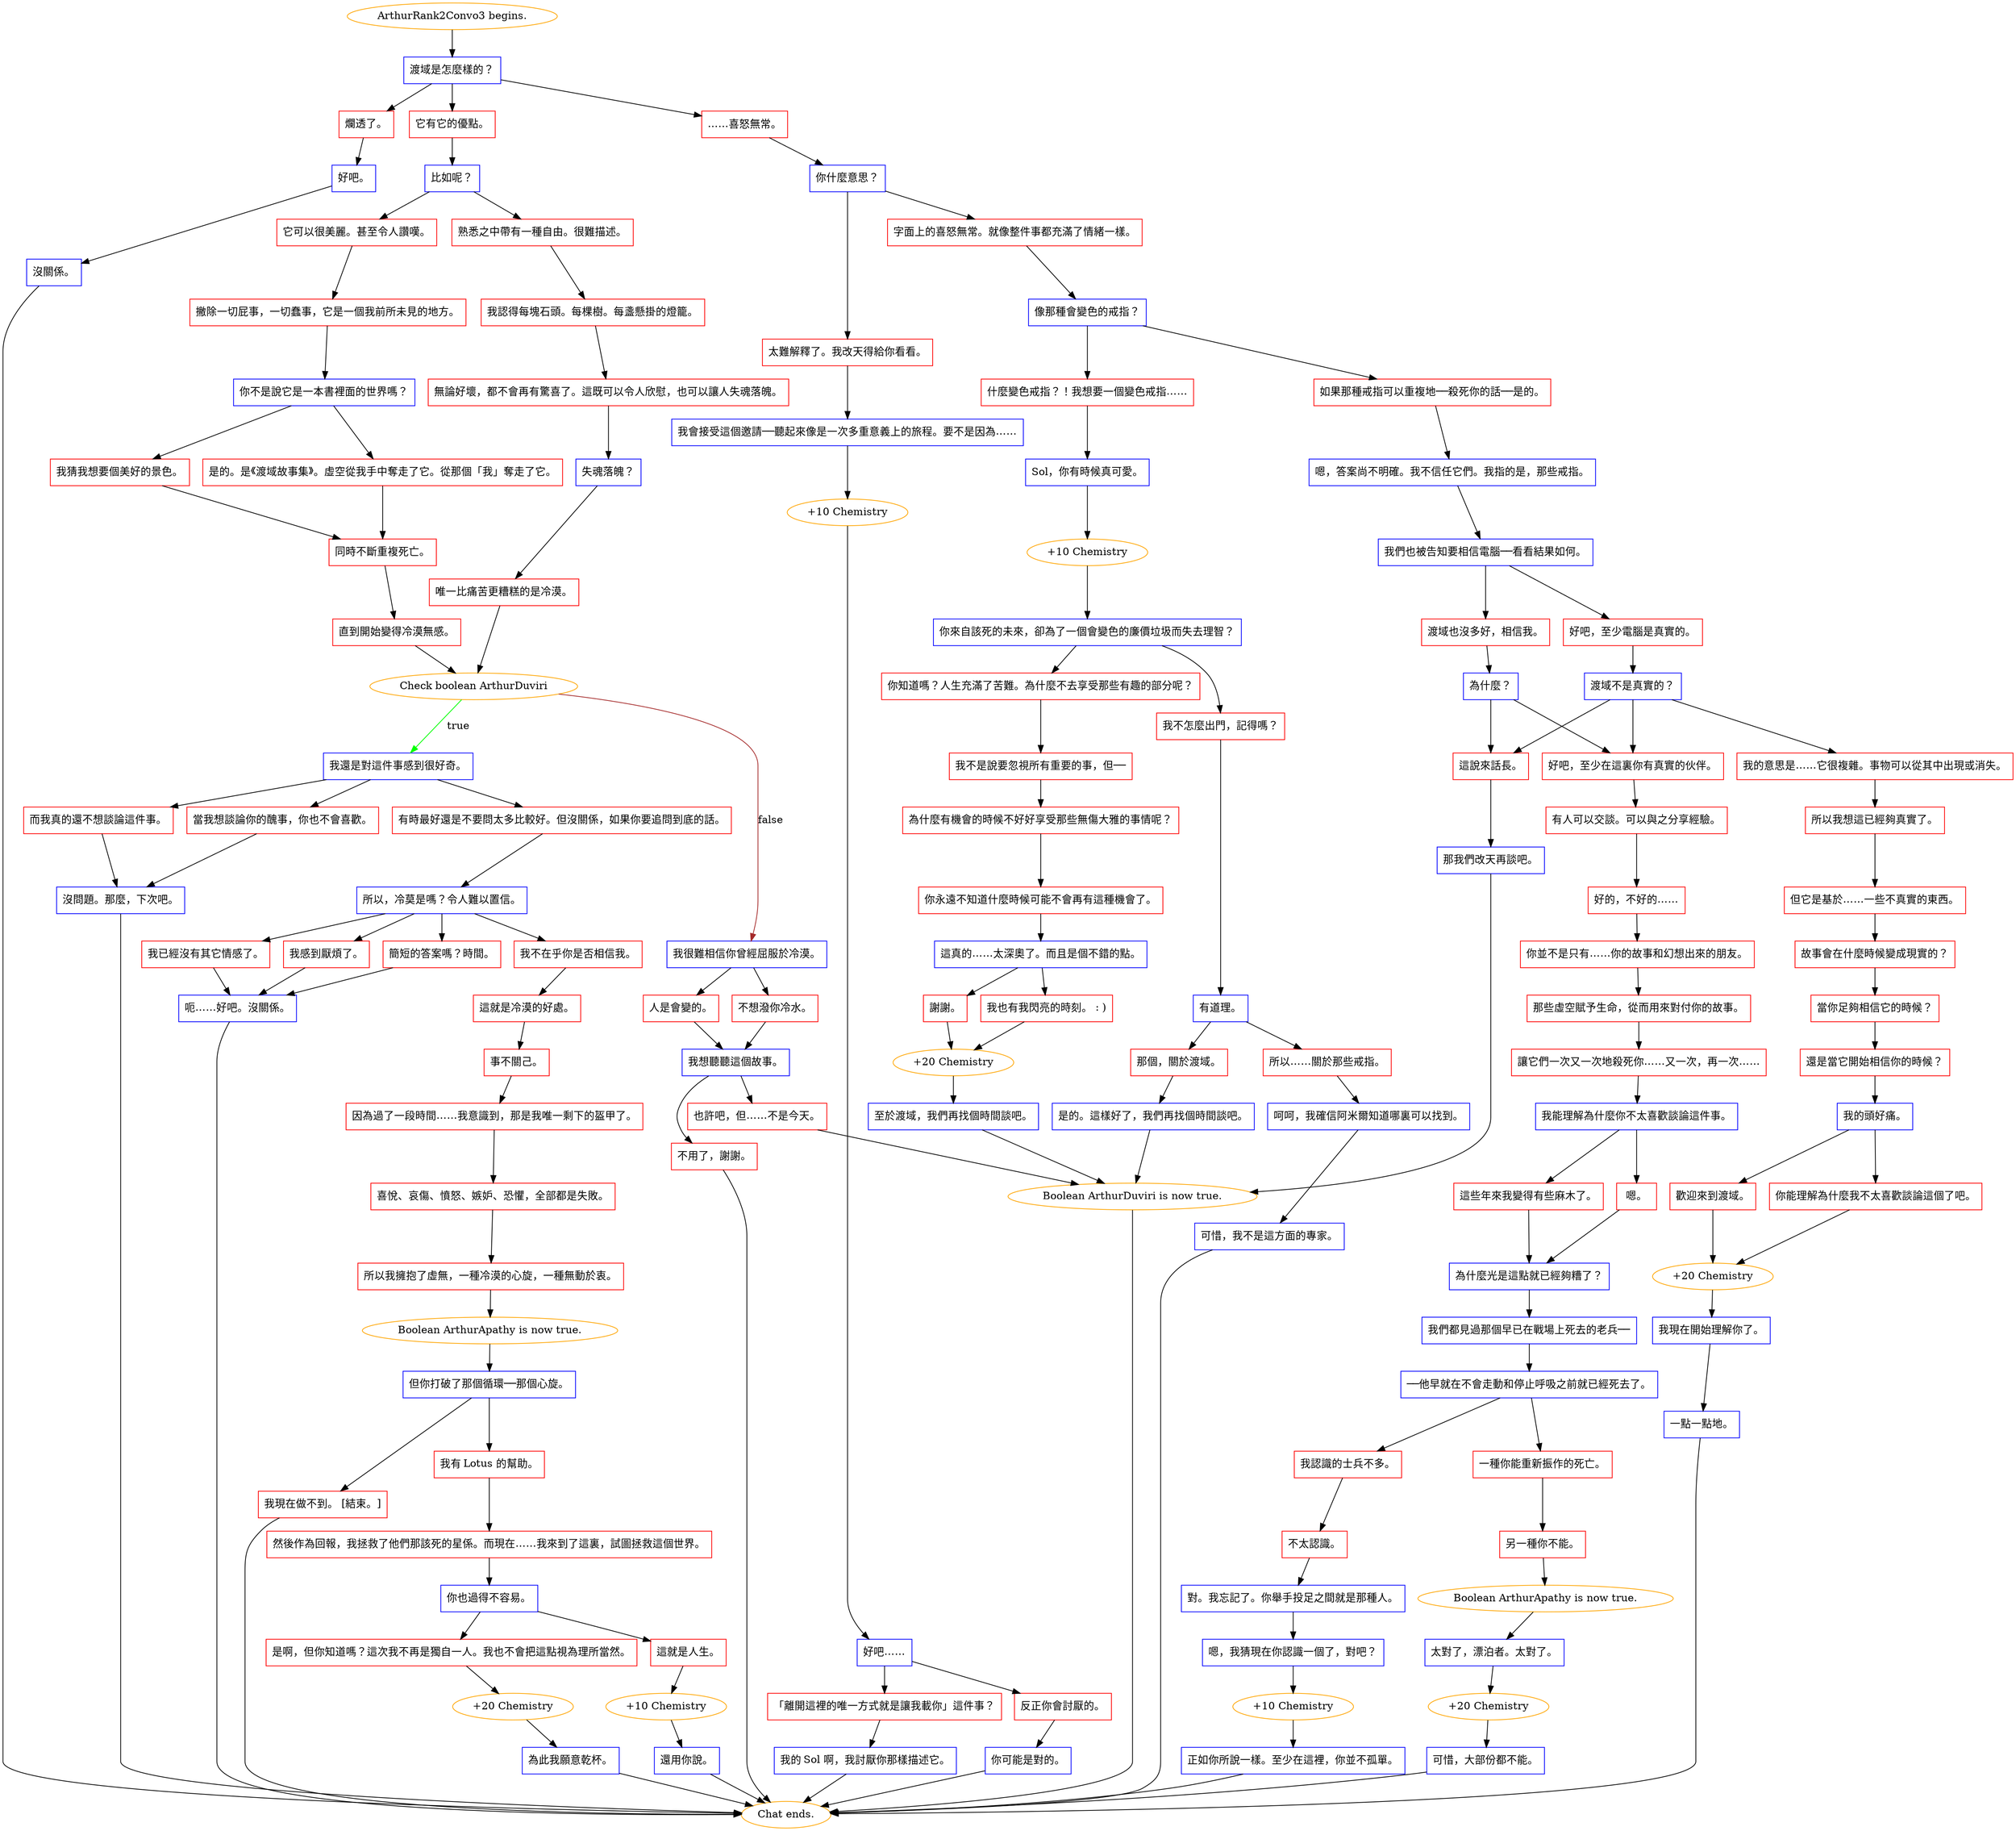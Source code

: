 digraph {
	"ArthurRank2Convo3 begins." [color=orange];
		"ArthurRank2Convo3 begins." -> j1093136031;
	j1093136031 [label="渡域是怎麼樣的？",shape=box,color=blue];
		j1093136031 -> j3261340458;
		j1093136031 -> j873594828;
		j1093136031 -> j102173187;
	j3261340458 [label="它有它的優點。",shape=box,color=red];
		j3261340458 -> j1601933795;
	j873594828 [label="……喜怒無常。",shape=box,color=red];
		j873594828 -> j1268294014;
	j102173187 [label="爛透了。",shape=box,color=red];
		j102173187 -> j2696361446;
	j1601933795 [label="比如呢？",shape=box,color=blue];
		j1601933795 -> j3957352839;
		j1601933795 -> j586821350;
	j1268294014 [label="你什麼意思？",shape=box,color=blue];
		j1268294014 -> j331157483;
		j1268294014 -> j407248497;
	j2696361446 [label="好吧。",shape=box,color=blue];
		j2696361446 -> j362030487;
	j3957352839 [label="它可以很美麗。甚至令人讚嘆。",shape=box,color=red];
		j3957352839 -> j3588063136;
	j586821350 [label="熟悉之中帶有一種自由。很難描述。",shape=box,color=red];
		j586821350 -> j1875274500;
	j331157483 [label="字面上的喜怒無常。就像整件事都充滿了情緒一樣。",shape=box,color=red];
		j331157483 -> j3417754056;
	j407248497 [label="太難解釋了。我改天得給你看看。",shape=box,color=red];
		j407248497 -> j103089651;
	j362030487 [label="沒關係。",shape=box,color=blue];
		j362030487 -> "Chat ends.";
	j3588063136 [label="撇除一切屁事，一切蠢事，它是一個我前所未見的地方。",shape=box,color=red];
		j3588063136 -> j588753306;
	j1875274500 [label="我認得每塊石頭。每棵樹。每盞懸掛的燈籠。",shape=box,color=red];
		j1875274500 -> j96286274;
	j3417754056 [label="像那種會變色的戒指？",shape=box,color=blue];
		j3417754056 -> j1514494581;
		j3417754056 -> j2051574360;
	j103089651 [label="我會接受這個邀請──聽起來像是一次多重意義上的旅程。要不是因為……",shape=box,color=blue];
		j103089651 -> j271665772;
	"Chat ends." [color=orange];
	j588753306 [label="你不是說它是一本書裡面的世界嗎？",shape=box,color=blue];
		j588753306 -> j2821447670;
		j588753306 -> j3729260894;
	j96286274 [label="無論好壞，都不會再有驚喜了。這既可以令人欣慰，也可以讓人失魂落魄。",shape=box,color=red];
		j96286274 -> j1985599712;
	j1514494581 [label="如果那種戒指可以重複地──殺死你的話──是的。",shape=box,color=red];
		j1514494581 -> j4226960545;
	j2051574360 [label="什麼變色戒指？！我想要一個變色戒指……",shape=box,color=red];
		j2051574360 -> j3985479854;
	j271665772 [label="+10 Chemistry",color=orange];
		j271665772 -> j410976526;
	j2821447670 [label="是的。是《渡域故事集》。虛空從我手中奪走了它。從那個「我」奪走了它。",shape=box,color=red];
		j2821447670 -> j668170669;
	j3729260894 [label="我猜我想要個美好的景色。",shape=box,color=red];
		j3729260894 -> j668170669;
	j1985599712 [label="失魂落魄？",shape=box,color=blue];
		j1985599712 -> j736912156;
	j4226960545 [label="嗯，答案尚不明確。我不信任它們。我指的是，那些戒指。",shape=box,color=blue];
		j4226960545 -> j945103566;
	j3985479854 [label="Sol，你有時候真可愛。",shape=box,color=blue];
		j3985479854 -> j1943873279;
	j410976526 [label="好吧……",shape=box,color=blue];
		j410976526 -> j4207604351;
		j410976526 -> j710998428;
	j668170669 [label="同時不斷重複死亡。",shape=box,color=red];
		j668170669 -> j2738563748;
	j736912156 [label="唯一比痛苦更糟糕的是冷漠。",shape=box,color=red];
		j736912156 -> j3977220178;
	j945103566 [label="我們也被告知要相信電腦──看看結果如何。",shape=box,color=blue];
		j945103566 -> j2154798102;
		j945103566 -> j312210084;
	j1943873279 [label="+10 Chemistry",color=orange];
		j1943873279 -> j729785017;
	j4207604351 [label="反正你會討厭的。",shape=box,color=red];
		j4207604351 -> j3086593884;
	j710998428 [label="「離開這裡的唯一方式就是讓我載你」這件事？",shape=box,color=red];
		j710998428 -> j877906917;
	j2738563748 [label="直到開始變得冷漠無感。",shape=box,color=red];
		j2738563748 -> j3977220178;
	j3977220178 [label="Check boolean ArthurDuviri",color=orange];
		j3977220178 -> j3014323974 [label=true,color=green];
		j3977220178 -> j1216353217 [label=false,color=brown];
	j2154798102 [label="渡域也沒多好，相信我。",shape=box,color=red];
		j2154798102 -> j347517680;
	j312210084 [label="好吧，至少電腦是真實的。",shape=box,color=red];
		j312210084 -> j498287736;
	j729785017 [label="你來自該死的未來，卻為了一個會變色的廉價垃圾而失去理智？",shape=box,color=blue];
		j729785017 -> j931191290;
		j729785017 -> j1741177518;
	j3086593884 [label="你可能是對的。",shape=box,color=blue];
		j3086593884 -> "Chat ends.";
	j877906917 [label="我的 Sol 啊，我討厭你那樣描述它。",shape=box,color=blue];
		j877906917 -> "Chat ends.";
	j3014323974 [label="我還是對這件事感到很好奇。",shape=box,color=blue];
		j3014323974 -> j442733375;
		j3014323974 -> j1643255294;
		j3014323974 -> j1247742361;
	j1216353217 [label="我很難相信你曾經屈服於冷漠。",shape=box,color=blue];
		j1216353217 -> j1220947830;
		j1216353217 -> j4072042893;
	j347517680 [label="為什麼？",shape=box,color=blue];
		j347517680 -> j3056598725;
		j347517680 -> j147052155;
	j498287736 [label="渡域不是真實的？",shape=box,color=blue];
		j498287736 -> j3056598725;
		j498287736 -> j147052155;
		j498287736 -> j1535406128;
	j931191290 [label="你知道嗎？人生充滿了苦難。為什麼不去享受那些有趣的部分呢？",shape=box,color=red];
		j931191290 -> j168308282;
	j1741177518 [label="我不怎麼出門，記得嗎？",shape=box,color=red];
		j1741177518 -> j1781642969;
	j442733375 [label="而我真的還不想談論這件事。",shape=box,color=red];
		j442733375 -> j3471754339;
	j1643255294 [label="當我想談論你的醜事，你也不會喜歡。",shape=box,color=red];
		j1643255294 -> j3471754339;
	j1247742361 [label="有時最好還是不要問太多比較好。但沒關係，如果你要追問到底的話。",shape=box,color=red];
		j1247742361 -> j841458665;
	j1220947830 [label="不想潑你冷水。",shape=box,color=red];
		j1220947830 -> j3520605375;
	j4072042893 [label="人是會變的。",shape=box,color=red];
		j4072042893 -> j3520605375;
	j3056598725 [label="好吧，至少在這裏你有真實的伙伴。",shape=box,color=red];
		j3056598725 -> j363445085;
	j147052155 [label="這說來話長。",shape=box,color=red];
		j147052155 -> j559999066;
	j1535406128 [label="我的意思是……它很複雜。事物可以從其中出現或消失。",shape=box,color=red];
		j1535406128 -> j4226591007;
	j168308282 [label="我不是說要忽視所有重要的事，但──",shape=box,color=red];
		j168308282 -> j2051842548;
	j1781642969 [label="有道理。",shape=box,color=blue];
		j1781642969 -> j1321050188;
		j1781642969 -> j3517177433;
	j3471754339 [label="沒問題。那麼，下次吧。",shape=box,color=blue];
		j3471754339 -> "Chat ends.";
	j841458665 [label="所以，冷莫是嗎？令人難以置信。",shape=box,color=blue];
		j841458665 -> j3484408000;
		j841458665 -> j2141807429;
		j841458665 -> j1582686961;
		j841458665 -> j3053286809;
	j3520605375 [label="我想聽聽這個故事。",shape=box,color=blue];
		j3520605375 -> j2095796885;
		j3520605375 -> j3214569260;
	j363445085 [label="有人可以交談。可以與之分享經驗。",shape=box,color=red];
		j363445085 -> j1618236887;
	j559999066 [label="那我們改天再談吧。",shape=box,color=blue];
		j559999066 -> j1992354670;
	j4226591007 [label="所以我想這已經夠真實了。",shape=box,color=red];
		j4226591007 -> j4100126405;
	j2051842548 [label="為什麼有機會的時候不好好享受那些無傷大雅的事情呢？",shape=box,color=red];
		j2051842548 -> j1993754836;
	j1321050188 [label="那個，關於渡域。",shape=box,color=red];
		j1321050188 -> j3460691646;
	j3517177433 [label="所以……關於那些戒指。",shape=box,color=red];
		j3517177433 -> j3362039545;
	j3484408000 [label="簡短的答案嗎？時間。",shape=box,color=red];
		j3484408000 -> j3731645797;
	j2141807429 [label="我不在乎你是否相信我。",shape=box,color=red];
		j2141807429 -> j3684285732;
	j1582686961 [label="我已經沒有其它情感了。",shape=box,color=red];
		j1582686961 -> j3731645797;
	j3053286809 [label="我感到厭煩了。",shape=box,color=red];
		j3053286809 -> j3731645797;
	j2095796885 [label="也許吧，但……不是今天。",shape=box,color=red];
		j2095796885 -> j1992354670;
	j3214569260 [label="不用了，謝謝。",shape=box,color=red];
		j3214569260 -> "Chat ends.";
	j1618236887 [label="好的，不好的……",shape=box,color=red];
		j1618236887 -> j3664347537;
	j1992354670 [label="Boolean ArthurDuviri is now true.",color=orange];
		j1992354670 -> "Chat ends.";
	j4100126405 [label="但它是基於……一些不真實的東西。",shape=box,color=red];
		j4100126405 -> j1332535679;
	j1993754836 [label="你永遠不知道什麼時候可能不會再有這種機會了。",shape=box,color=red];
		j1993754836 -> j1858631324;
	j3460691646 [label="是的。這樣好了，我們再找個時間談吧。",shape=box,color=blue];
		j3460691646 -> j1992354670;
	j3362039545 [label="呵呵，我確信阿米爾知道哪裏可以找到。",shape=box,color=blue];
		j3362039545 -> j909566111;
	j3731645797 [label="呃……好吧。沒關係。",shape=box,color=blue];
		j3731645797 -> "Chat ends.";
	j3684285732 [label="這就是冷漠的好處。",shape=box,color=red];
		j3684285732 -> j1117277295;
	j3664347537 [label="你並不是只有……你的故事和幻想出來的朋友。",shape=box,color=red];
		j3664347537 -> j3462115729;
	j1332535679 [label="故事會在什麼時候變成現實的？",shape=box,color=red];
		j1332535679 -> j3238073679;
	j1858631324 [label="這真的……太深奧了。而且是個不錯的點。",shape=box,color=blue];
		j1858631324 -> j2864218923;
		j1858631324 -> j2900134921;
	j909566111 [label="可惜，我不是這方面的專家。",shape=box,color=blue];
		j909566111 -> "Chat ends.";
	j1117277295 [label="事不關己。",shape=box,color=red];
		j1117277295 -> j3434353411;
	j3462115729 [label="那些虛空賦予生命，從而用來對付你的故事。",shape=box,color=red];
		j3462115729 -> j1788535919;
	j3238073679 [label="當你足夠相信它的時候？",shape=box,color=red];
		j3238073679 -> j2727123325;
	j2864218923 [label="謝謝。",shape=box,color=red];
		j2864218923 -> j2722097463;
	j2900134921 [label="我也有我閃亮的時刻。 : )",shape=box,color=red];
		j2900134921 -> j2722097463;
	j3434353411 [label="因為過了一段時間……我意識到，那是我唯一剩下的盔甲了。",shape=box,color=red];
		j3434353411 -> j2396867037;
	j1788535919 [label="讓它們一次又一次地殺死你……又一次，再一次……",shape=box,color=red];
		j1788535919 -> j3967832497;
	j2727123325 [label="還是當它開始相信你的時候？",shape=box,color=red];
		j2727123325 -> j3563491757;
	j2722097463 [label="+20 Chemistry",color=orange];
		j2722097463 -> j2651084433;
	j2396867037 [label="喜悅、哀傷、憤怒、嫉妒、恐懼，全部都是失敗。",shape=box,color=red];
		j2396867037 -> j2416068692;
	j3967832497 [label="我能理解為什麼你不太喜歡談論這件事。",shape=box,color=blue];
		j3967832497 -> j2069084463;
		j3967832497 -> j1002863056;
	j3563491757 [label="我的頭好痛。",shape=box,color=blue];
		j3563491757 -> j3399897713;
		j3563491757 -> j3195928365;
	j2651084433 [label="至於渡域，我們再找個時間談吧。",shape=box,color=blue];
		j2651084433 -> j1992354670;
	j2416068692 [label="所以我擁抱了虛無，一種冷漠的心旋，一種無動於衷。",shape=box,color=red];
		j2416068692 -> j2671669520;
	j2069084463 [label="嗯。",shape=box,color=red];
		j2069084463 -> j3555777306;
	j1002863056 [label="這些年來我變得有些麻木了。",shape=box,color=red];
		j1002863056 -> j3555777306;
	j3399897713 [label="歡迎來到渡域。",shape=box,color=red];
		j3399897713 -> j1734924977;
	j3195928365 [label="你能理解為什麼我不太喜歡談論這個了吧。",shape=box,color=red];
		j3195928365 -> j1734924977;
	j2671669520 [label="Boolean ArthurApathy is now true.",color=orange];
		j2671669520 -> j2330729703;
	j3555777306 [label="為什麼光是這點就已經夠糟了？",shape=box,color=blue];
		j3555777306 -> j3536297794;
	j1734924977 [label="+20 Chemistry",color=orange];
		j1734924977 -> j480885229;
	j2330729703 [label="但你打破了那個循環──那個心旋。",shape=box,color=blue];
		j2330729703 -> j2074617512;
		j2330729703 -> j2416243077;
	j3536297794 [label="我們都見過那個早已在戰場上死去的老兵──",shape=box,color=blue];
		j3536297794 -> j1903648037;
	j480885229 [label="我現在開始理解你了。",shape=box,color=blue];
		j480885229 -> j1755863167;
	j2074617512 [label="我有 Lotus 的幫助。",shape=box,color=red];
		j2074617512 -> j1485479885;
	j2416243077 [label="我現在做不到。 [結束。]",shape=box,color=red];
		j2416243077 -> "Chat ends.";
	j1903648037 [label="──他早就在不會走動和停止呼吸之前就已經死去了。",shape=box,color=blue];
		j1903648037 -> j629811402;
		j1903648037 -> j3027206870;
	j1755863167 [label="一點一點地。",shape=box,color=blue];
		j1755863167 -> "Chat ends.";
	j1485479885 [label="然後作為回報，我拯救了他們那該死的星係。而現在……我來到了這裏，試圖拯救這個世界。",shape=box,color=red];
		j1485479885 -> j2347922124;
	j629811402 [label="一種你能重新振作的死亡。",shape=box,color=red];
		j629811402 -> j3498021496;
	j3027206870 [label="我認識的士兵不多。",shape=box,color=red];
		j3027206870 -> j2153848587;
	j2347922124 [label="你也過得不容易。",shape=box,color=blue];
		j2347922124 -> j3668496808;
		j2347922124 -> j321726495;
	j3498021496 [label="另一種你不能。",shape=box,color=red];
		j3498021496 -> j91243305;
	j2153848587 [label="不太認識。",shape=box,color=red];
		j2153848587 -> j1066342095;
	j3668496808 [label="這就是人生。",shape=box,color=red];
		j3668496808 -> j1590338591;
	j321726495 [label="是啊，但你知道嗎？這次我不再是獨自一人。我也不會把這點視為理所當然。",shape=box,color=red];
		j321726495 -> j3609899807;
	j91243305 [label="Boolean ArthurApathy is now true.",color=orange];
		j91243305 -> j2736083196;
	j1066342095 [label="對。我忘記了。你舉手投足之間就是那種人。",shape=box,color=blue];
		j1066342095 -> j2388803901;
	j1590338591 [label="+10 Chemistry",color=orange];
		j1590338591 -> j1183456915;
	j3609899807 [label="+20 Chemistry",color=orange];
		j3609899807 -> j2574460825;
	j2736083196 [label="太對了，漂泊者。太對了。",shape=box,color=blue];
		j2736083196 -> j558397435;
	j2388803901 [label="嗯，我猜現在你認識一個了，對吧？",shape=box,color=blue];
		j2388803901 -> j3322895967;
	j1183456915 [label="還用你說。",shape=box,color=blue];
		j1183456915 -> "Chat ends.";
	j2574460825 [label="為此我願意乾杯。",shape=box,color=blue];
		j2574460825 -> "Chat ends.";
	j558397435 [label="+20 Chemistry",color=orange];
		j558397435 -> j2941189966;
	j3322895967 [label="+10 Chemistry",color=orange];
		j3322895967 -> j2484681325;
	j2941189966 [label="可惜，大部份都不能。",shape=box,color=blue];
		j2941189966 -> "Chat ends.";
	j2484681325 [label="正如你所說一樣。至少在這裡，你並不孤單。",shape=box,color=blue];
		j2484681325 -> "Chat ends.";
}